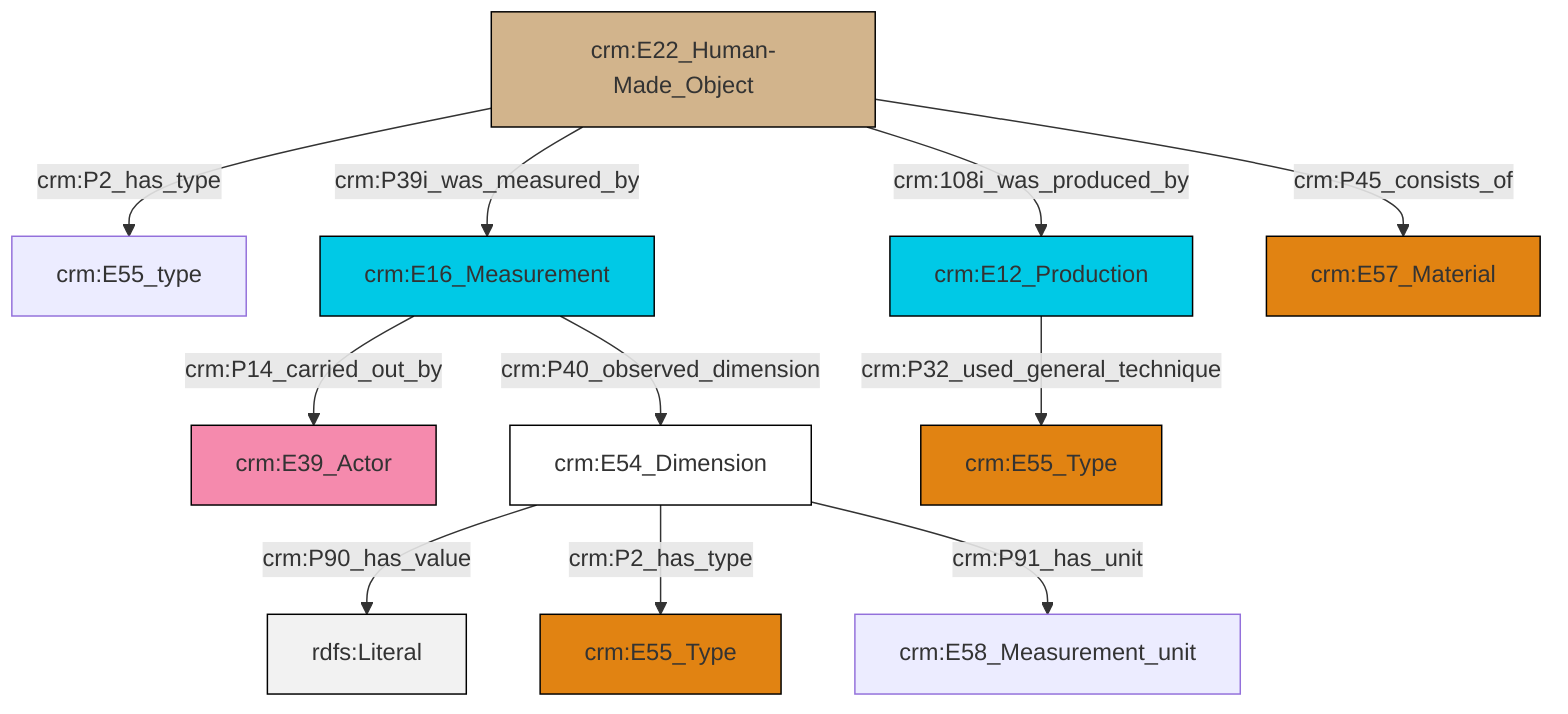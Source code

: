 graph TD
classDef Literal fill:#f2f2f2,stroke:#000000;
classDef CRM_Entity fill:#FFFFFF,stroke:#000000;
classDef Temporal_Entity fill:#00C9E6, stroke:#000000;
classDef Type fill:#E18312, stroke:#000000;
classDef Time-Span fill:#2C9C91, stroke:#000000;
classDef Appellation fill:#FFEB7F, stroke:#000000;
classDef Place fill:#008836, stroke:#000000;
classDef Persistent_Item fill:#B266B2, stroke:#000000;
classDef Conceptual_Object fill:#FFD700, stroke:#000000;
classDef Physical_Thing fill:#D2B48C, stroke:#000000;
classDef Actor fill:#f58aad, stroke:#000000;
classDef PC_Classes fill:#4ce600, stroke:#000000;
classDef Multi fill:#cccccc,stroke:#000000;

0["crm:E22_Human-Made_Object"]:::Physical_Thing -->|crm:P2_has_type| 1["crm:E55_type"]:::Default
0["crm:E22_Human-Made_Object"]:::Physical_Thing -->|crm:108i_was_produced_by| 2["crm:E12_Production"]:::Temporal_Entity
3["crm:E16_Measurement"]:::Temporal_Entity -->|crm:P14_carried_out_by| 4["crm:E39_Actor"]:::Actor
0["crm:E22_Human-Made_Object"]:::Physical_Thing -->|crm:P39i_was_measured_by| 3["crm:E16_Measurement"]:::Temporal_Entity
0["crm:E22_Human-Made_Object"]:::Physical_Thing -->|crm:P45_consists_of| 9["crm:E57_Material"]:::Type
12["crm:E54_Dimension"]:::CRM_Entity -->|crm:P90_has_value| 16[rdfs:Literal]:::Literal
12["crm:E54_Dimension"]:::CRM_Entity -->|crm:P2_has_type| 6["crm:E55_Type"]:::Type
12["crm:E54_Dimension"]:::CRM_Entity -->|crm:P91_has_unit| 10["crm:E58_Measurement_unit"]:::Default
2["crm:E12_Production"]:::Temporal_Entity -->|crm:P32_used_general_technique| 17["crm:E55_Type"]:::Type
3["crm:E16_Measurement"]:::Temporal_Entity -->|crm:P40_observed_dimension| 12["crm:E54_Dimension"]:::CRM_Entity